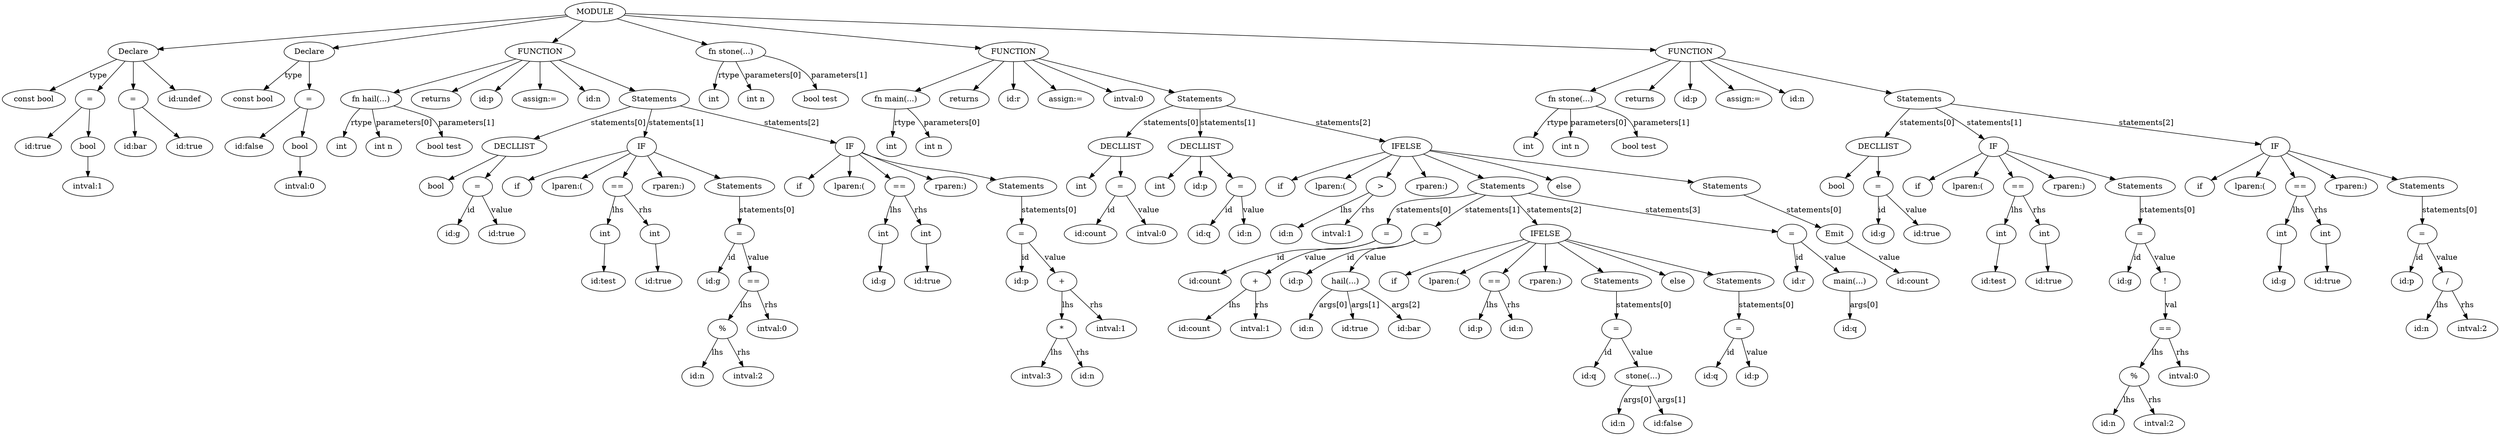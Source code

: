 digraph {
	Node0[label="MODULE"]
	Node1[label="Declare"]
Node0->Node1[label=""]
	Node2[label="const bool"]
Node1->Node2[label="type"]
	Node3[label="="]
Node1->Node3[label=""]
	Node4[label="id:true"]
Node3->Node4[label=""]
	Node5[label="bool"]
Node3->Node5[label=""]
	Node6[label="intval:1"]
Node5->Node6[label=""]
	Node7[label="="]
Node1->Node7[label=""]
	Node8[label="id:bar"]
Node7->Node8[label=""]
	Node9[label="id:true"]
Node7->Node9[label=""]
	Node10[label="id:undef"]
Node1->Node10[label=""]
	Node11[label="Declare"]
Node0->Node11[label=""]
	Node12[label="const bool"]
Node11->Node12[label="type"]
	Node13[label="="]
Node11->Node13[label=""]
	Node14[label="id:false"]
Node13->Node14[label=""]
	Node15[label="bool"]
Node13->Node15[label=""]
	Node16[label="intval:0"]
Node15->Node16[label=""]
	Node17[label="FUNCTION"]
Node0->Node17[label=""]
	Node18[label="fn hail(...)"]
Node17->Node18[label=""]
	Node19[label="int"]
Node18->Node19[label="rtype"]
	Node20[label="int n"]
Node18->Node20[label="parameters[0]"]
	Node21[label="bool test"]
Node18->Node21[label="parameters[1]"]
	Node22[label="returns"]
Node17->Node22[label=""]
	Node23[label="id:p"]
Node17->Node23[label=""]
	Node24[label="assign:="]
Node17->Node24[label=""]
	Node25[label="id:n"]
Node17->Node25[label=""]
	Node26[label="Statements"]
Node17->Node26[label=""]
	Node27[label="DECLLIST"]
Node26->Node27[label="statements[0]"]
	Node28[label="bool"]
Node27->Node28[label=""]
	Node29[label="="]
Node27->Node29[label=""]
	Node30[label="id:g"]
Node29->Node30[label="id"]
	Node31[label="id:true"]
Node29->Node31[label="value"]
	Node32[label="IF"]
Node26->Node32[label="statements[1]"]
	Node33[label="if"]
Node32->Node33[label=""]
	Node34[label="lparen:("]
Node32->Node34[label=""]
	Node35[label="=="]
Node32->Node35[label=""]
	Node36[label="int"]
Node35->Node36[label="lhs"]
	Node37[label="id:test"]
Node36->Node37[label=""]
	Node38[label="int"]
Node35->Node38[label="rhs"]
	Node39[label="id:true"]
Node38->Node39[label=""]
	Node40[label="rparen:)"]
Node32->Node40[label=""]
	Node41[label="Statements"]
Node32->Node41[label=""]
	Node42[label="="]
Node41->Node42[label="statements[0]"]
	Node43[label="id:g"]
Node42->Node43[label="id"]
	Node44[label="=="]
Node42->Node44[label="value"]
	Node45[label="%"]
Node44->Node45[label="lhs"]
	Node46[label="id:n"]
Node45->Node46[label="lhs"]
	Node47[label="intval:2"]
Node45->Node47[label="rhs"]
	Node48[label="intval:0"]
Node44->Node48[label="rhs"]
	Node49[label="IF"]
Node26->Node49[label="statements[2]"]
	Node50[label="if"]
Node49->Node50[label=""]
	Node51[label="lparen:("]
Node49->Node51[label=""]
	Node52[label="=="]
Node49->Node52[label=""]
	Node53[label="int"]
Node52->Node53[label="lhs"]
	Node54[label="id:g"]
Node53->Node54[label=""]
	Node55[label="int"]
Node52->Node55[label="rhs"]
	Node56[label="id:true"]
Node55->Node56[label=""]
	Node57[label="rparen:)"]
Node49->Node57[label=""]
	Node58[label="Statements"]
Node49->Node58[label=""]
	Node59[label="="]
Node58->Node59[label="statements[0]"]
	Node60[label="id:p"]
Node59->Node60[label="id"]
	Node61[label="+"]
Node59->Node61[label="value"]
	Node62[label="*"]
Node61->Node62[label="lhs"]
	Node63[label="intval:3"]
Node62->Node63[label="lhs"]
	Node64[label="id:n"]
Node62->Node64[label="rhs"]
	Node65[label="intval:1"]
Node61->Node65[label="rhs"]
	Node66[label="fn stone(...)"]
Node0->Node66[label=""]
	Node67[label="int"]
Node66->Node67[label="rtype"]
	Node68[label="int n"]
Node66->Node68[label="parameters[0]"]
	Node69[label="bool test"]
Node66->Node69[label="parameters[1]"]
	Node70[label="FUNCTION"]
Node0->Node70[label=""]
	Node71[label="fn main(...)"]
Node70->Node71[label=""]
	Node72[label="int"]
Node71->Node72[label="rtype"]
	Node73[label="int n"]
Node71->Node73[label="parameters[0]"]
	Node74[label="returns"]
Node70->Node74[label=""]
	Node75[label="id:r"]
Node70->Node75[label=""]
	Node76[label="assign:="]
Node70->Node76[label=""]
	Node77[label="intval:0"]
Node70->Node77[label=""]
	Node78[label="Statements"]
Node70->Node78[label=""]
	Node79[label="DECLLIST"]
Node78->Node79[label="statements[0]"]
	Node80[label="int"]
Node79->Node80[label=""]
	Node81[label="="]
Node79->Node81[label=""]
	Node82[label="id:count"]
Node81->Node82[label="id"]
	Node83[label="intval:0"]
Node81->Node83[label="value"]
	Node84[label="DECLLIST"]
Node78->Node84[label="statements[1]"]
	Node85[label="int"]
Node84->Node85[label=""]
	Node86[label="id:p"]
Node84->Node86[label=""]
	Node87[label="="]
Node84->Node87[label=""]
	Node88[label="id:q"]
Node87->Node88[label="id"]
	Node89[label="id:n"]
Node87->Node89[label="value"]
	Node90[label="IFELSE"]
Node78->Node90[label="statements[2]"]
	Node91[label="if"]
Node90->Node91[label=""]
	Node92[label="lparen:("]
Node90->Node92[label=""]
	Node93[label=">"]
Node90->Node93[label=""]
	Node94[label="id:n"]
Node93->Node94[label="lhs"]
	Node95[label="intval:1"]
Node93->Node95[label="rhs"]
	Node96[label="rparen:)"]
Node90->Node96[label=""]
	Node97[label="Statements"]
Node90->Node97[label=""]
	Node98[label="="]
Node97->Node98[label="statements[0]"]
	Node99[label="id:count"]
Node98->Node99[label="id"]
	Node100[label="+"]
Node98->Node100[label="value"]
	Node101[label="id:count"]
Node100->Node101[label="lhs"]
	Node102[label="intval:1"]
Node100->Node102[label="rhs"]
	Node103[label="="]
Node97->Node103[label="statements[1]"]
	Node104[label="id:p"]
Node103->Node104[label="id"]
	Node105[label="hail(...)"]
Node103->Node105[label="value"]
	Node106[label="id:n"]
Node105->Node106[label="args[0]"]
	Node107[label="id:true"]
Node105->Node107[label="args[1]"]
	Node108[label="id:bar"]
Node105->Node108[label="args[2]"]
	Node109[label="IFELSE"]
Node97->Node109[label="statements[2]"]
	Node110[label="if"]
Node109->Node110[label=""]
	Node111[label="lparen:("]
Node109->Node111[label=""]
	Node112[label="=="]
Node109->Node112[label=""]
	Node113[label="id:p"]
Node112->Node113[label="lhs"]
	Node114[label="id:n"]
Node112->Node114[label="rhs"]
	Node115[label="rparen:)"]
Node109->Node115[label=""]
	Node116[label="Statements"]
Node109->Node116[label=""]
	Node117[label="="]
Node116->Node117[label="statements[0]"]
	Node118[label="id:q"]
Node117->Node118[label="id"]
	Node119[label="stone(...)"]
Node117->Node119[label="value"]
	Node120[label="id:n"]
Node119->Node120[label="args[0]"]
	Node121[label="id:false"]
Node119->Node121[label="args[1]"]
	Node122[label="else"]
Node109->Node122[label=""]
	Node123[label="Statements"]
Node109->Node123[label=""]
	Node124[label="="]
Node123->Node124[label="statements[0]"]
	Node125[label="id:q"]
Node124->Node125[label="id"]
	Node126[label="id:p"]
Node124->Node126[label="value"]
	Node127[label="="]
Node97->Node127[label="statements[3]"]
	Node128[label="id:r"]
Node127->Node128[label="id"]
	Node129[label="main(...)"]
Node127->Node129[label="value"]
	Node130[label="id:q"]
Node129->Node130[label="args[0]"]
	Node131[label="else"]
Node90->Node131[label=""]
	Node132[label="Statements"]
Node90->Node132[label=""]
	Node133[label="Emit"]
Node132->Node133[label="statements[0]"]
	Node134[label="id:count"]
Node133->Node134[label="value"]
	Node135[label="FUNCTION"]
Node0->Node135[label=""]
	Node136[label="fn stone(...)"]
Node135->Node136[label=""]
	Node137[label="int"]
Node136->Node137[label="rtype"]
	Node138[label="int n"]
Node136->Node138[label="parameters[0]"]
	Node139[label="bool test"]
Node136->Node139[label="parameters[1]"]
	Node140[label="returns"]
Node135->Node140[label=""]
	Node141[label="id:p"]
Node135->Node141[label=""]
	Node142[label="assign:="]
Node135->Node142[label=""]
	Node143[label="id:n"]
Node135->Node143[label=""]
	Node144[label="Statements"]
Node135->Node144[label=""]
	Node145[label="DECLLIST"]
Node144->Node145[label="statements[0]"]
	Node146[label="bool"]
Node145->Node146[label=""]
	Node147[label="="]
Node145->Node147[label=""]
	Node148[label="id:g"]
Node147->Node148[label="id"]
	Node149[label="id:true"]
Node147->Node149[label="value"]
	Node150[label="IF"]
Node144->Node150[label="statements[1]"]
	Node151[label="if"]
Node150->Node151[label=""]
	Node152[label="lparen:("]
Node150->Node152[label=""]
	Node153[label="=="]
Node150->Node153[label=""]
	Node154[label="int"]
Node153->Node154[label="lhs"]
	Node155[label="id:test"]
Node154->Node155[label=""]
	Node156[label="int"]
Node153->Node156[label="rhs"]
	Node157[label="id:true"]
Node156->Node157[label=""]
	Node158[label="rparen:)"]
Node150->Node158[label=""]
	Node159[label="Statements"]
Node150->Node159[label=""]
	Node160[label="="]
Node159->Node160[label="statements[0]"]
	Node161[label="id:g"]
Node160->Node161[label="id"]
	Node162[label="!"]
Node160->Node162[label="value"]
	Node163[label="=="]
Node162->Node163[label="val"]
	Node164[label="%"]
Node163->Node164[label="lhs"]
	Node165[label="id:n"]
Node164->Node165[label="lhs"]
	Node166[label="intval:2"]
Node164->Node166[label="rhs"]
	Node167[label="intval:0"]
Node163->Node167[label="rhs"]
	Node168[label="IF"]
Node144->Node168[label="statements[2]"]
	Node169[label="if"]
Node168->Node169[label=""]
	Node170[label="lparen:("]
Node168->Node170[label=""]
	Node171[label="=="]
Node168->Node171[label=""]
	Node172[label="int"]
Node171->Node172[label="lhs"]
	Node173[label="id:g"]
Node172->Node173[label=""]
	Node174[label="int"]
Node171->Node174[label="rhs"]
	Node175[label="id:true"]
Node174->Node175[label=""]
	Node176[label="rparen:)"]
Node168->Node176[label=""]
	Node177[label="Statements"]
Node168->Node177[label=""]
	Node178[label="="]
Node177->Node178[label="statements[0]"]
	Node179[label="id:p"]
Node178->Node179[label="id"]
	Node180[label="/"]
Node178->Node180[label="value"]
	Node181[label="id:n"]
Node180->Node181[label="lhs"]
	Node182[label="intval:2"]
Node180->Node182[label="rhs"]
}